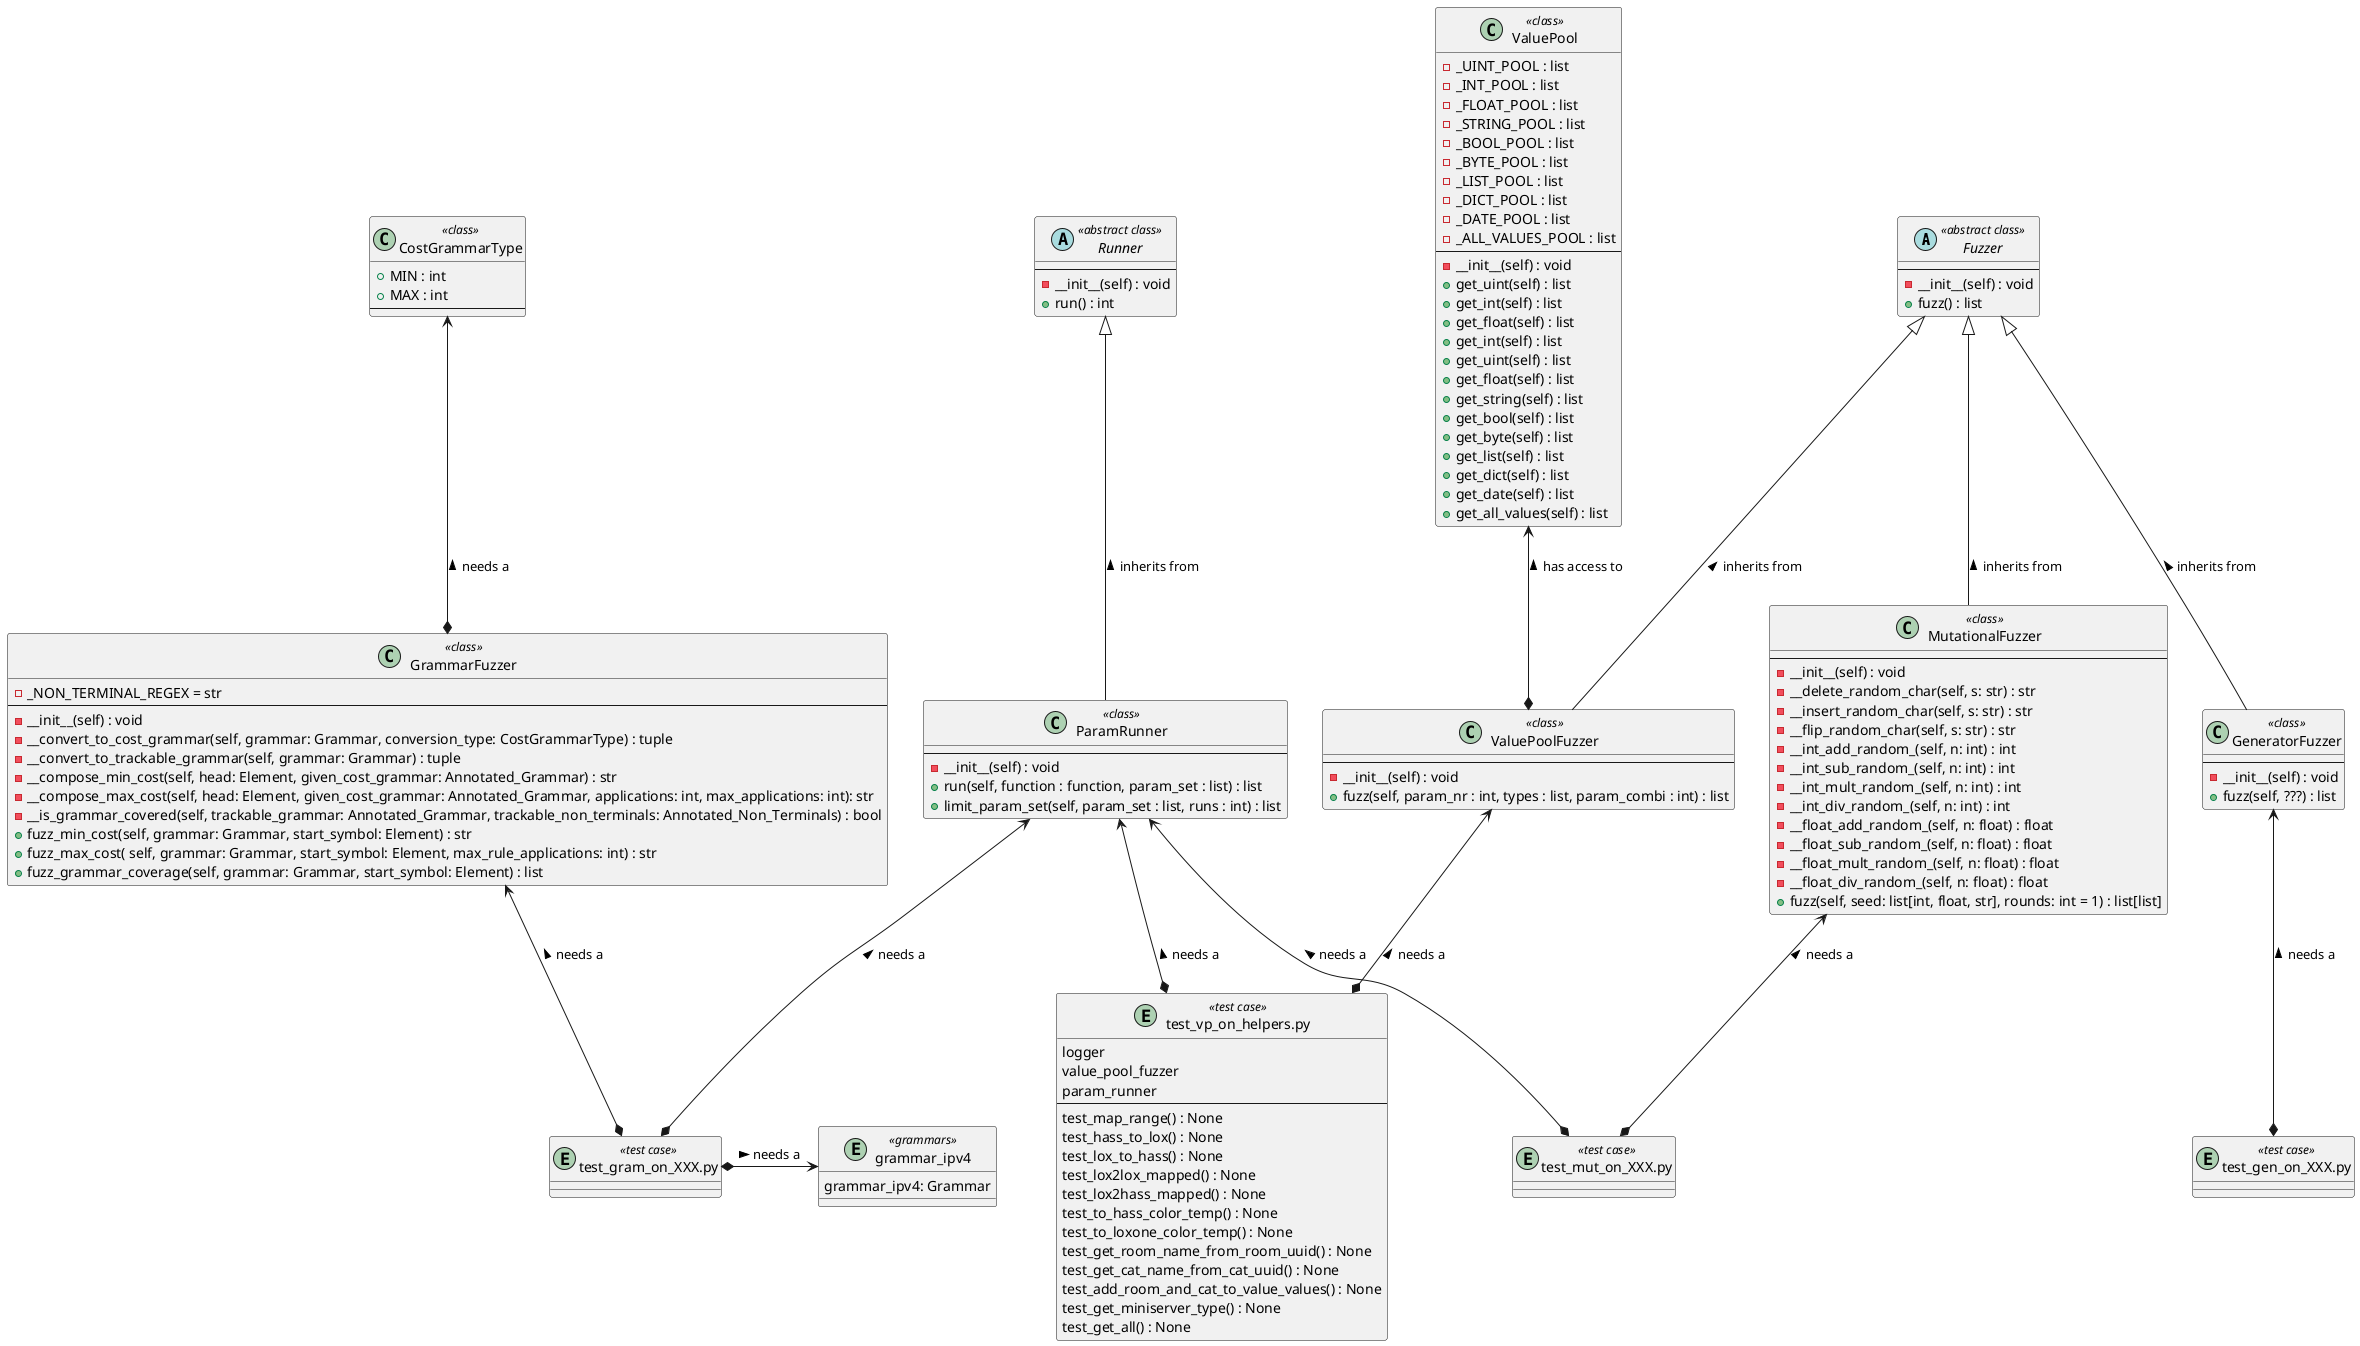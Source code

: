 @startuml fuzzer_overview
allow_mixing
'''''''''''''''''''''''''''''''''''''''
'Fuzzer''''''''''''''''''''''''''''''''
'''''''''''''''''''''''''''''''''''''''
abstract class "Fuzzer" as fuzzer << abstract class >> {
    --
    - __init__(self) : void
    + fuzz() : list
}
'''''''''''''''''''''''''''''''''''''''
class "ValuePoolFuzzer" as VPFuzzer << class >> {
    --
    - __init__(self) : void
    + fuzz(self, param_nr : int, types : list, param_combi : int) : list
}
class "ValuePool" as VPool << class >> {
    - _UINT_POOL : list
    - _INT_POOL : list
    - _FLOAT_POOL : list
    - _STRING_POOL : list
    - _BOOL_POOL : list
    - _BYTE_POOL : list
    - _LIST_POOL : list
    - _DICT_POOL : list
    - _DATE_POOL : list
    - _ALL_VALUES_POOL : list
    --
    - __init__(self) : void
    + get_uint(self) : list
    + get_int(self) : list
    + get_float(self) : list
    + get_int(self) : list
    + get_uint(self) : list
    + get_float(self) : list
    + get_string(self) : list
    + get_bool(self) : list
    + get_byte(self) : list
    + get_list(self) : list
    + get_dict(self) : list
    + get_date(self) : list
    + get_all_values(self) : list
}
'''''''''''''''''''''''''''''''''''''''
class "GeneratorFuzzer" as GFuzzer << class >> {
    --
    - __init__(self) : void
    + fuzz(self, ???) : list
}
'''''''''''''''''''''''''''''''''''''''
class "CostGrammarType" as CGType << class >> {
    + MIN : int
    + MAX : int
    --
}
class "GrammarFuzzer" as GrFuzzer << class >> {
    - _NON_TERMINAL_REGEX = str
    --
    - __init__(self) : void
    - __convert_to_cost_grammar(self, grammar: Grammar, conversion_type: CostGrammarType) : tuple
    - __convert_to_trackable_grammar(self, grammar: Grammar) : tuple
    - __compose_min_cost(self, head: Element, given_cost_grammar: Annotated_Grammar) : str
    - __compose_max_cost(self, head: Element, given_cost_grammar: Annotated_Grammar, applications: int, max_applications: int): str
    - __is_grammar_covered(self, trackable_grammar: Annotated_Grammar, trackable_non_terminals: Annotated_Non_Terminals) : bool
    + fuzz_min_cost(self, grammar: Grammar, start_symbol: Element) : str
    + fuzz_max_cost( self, grammar: Grammar, start_symbol: Element, max_rule_applications: int) : str
    + fuzz_grammar_coverage(self, grammar: Grammar, start_symbol: Element) : list
}
entity "grammar_ipv4" as ipv4 << grammars >> {
    grammar_ipv4: Grammar
}
'''''''''''''''''''''''''''''''''''''''
class "MutationalFuzzer" as MFuzzer << class >> {
    --
    - __init__(self) : void
    - __delete_random_char(self, s: str) : str
    - __insert_random_char(self, s: str) : str
    - __flip_random_char(self, s: str) : str
    - __int_add_random_(self, n: int) : int
    - __int_sub_random_(self, n: int) : int
    - __int_mult_random_(self, n: int) : int
    - __int_div_random_(self, n: int) : int
    - __float_add_random_(self, n: float) : float
    - __float_sub_random_(self, n: float) : float
    - __float_mult_random_(self, n: float) : float
    - __float_div_random_(self, n: float) : float
    + fuzz(self, seed: list[int, float, str], rounds: int = 1) : list[list]
}
'''''''''''''''''''''''''''''''''''''''
'Runner''''''''''''''''''''''''''''''''
'''''''''''''''''''''''''''''''''''''''
abstract class "Runner" as runner << abstract class >> {
    --
    - __init__(self) : void
    + run() : int
}
'''''''''''''''''''''''''''''''''''''''
class "ParamRunner" as PRunner << class >> {
    --
    - __init__(self) : void
    + run(self, function : function, param_set : list) : list
    + limit_param_set(self, param_set : list, runs : int) : list
}
'''''''''''''''''''''''''''''''''''''''
'Testcases'''''''''''''''''''''''''''''
'''''''''''''''''''''''''''''''''''''''
entity  "test_vp_on_helpers.py" as test_VP_H << test case >>{
    logger
    value_pool_fuzzer
    param_runner
    --
    test_map_range() : None
    test_hass_to_lox() : None
    test_lox_to_hass() : None
    test_lox2lox_mapped() : None
    test_lox2hass_mapped() : None
    test_to_hass_color_temp() : None
    test_to_loxone_color_temp() : None
    test_get_room_name_from_room_uuid() : None
    test_get_cat_name_from_cat_uuid() : None
    test_add_room_and_cat_to_value_values() : None
    test_get_miniserver_type() : None
    test_get_all() : None
}
'''''''''''''''''''''''''''''''''''''''
entity  "test_gen_on_XXX.py" as test_GEN << test case >>{

}
'''''''''''''''''''''''''''''''''''''''
entity  "test_gram_on_XXX.py" as test_GRA << test case >>{

}
'''''''''''''''''''''''''''''''''''''''
entity  "test_mut_on_XXX.py" as test_MUT << test case >>{

}
'''''''''''''''''''''''''''''''''''''''
'Fuzzer''''''''''''''''''''''''''''''''
'''''''''''''''''''''''''''''''''''''''
fuzzer <|-- VPFuzzer : inherits from <
VPool <--* VPFuzzer: has access to <
'fuzzer <|-- GrFuzzer : inherits from <
fuzzer <|-- GFuzzer : inherits from <
fuzzer <|-- MFuzzer : inherits from <
'''''''''''''''''''''''''''''''''''''''
'Runner''''''''''''''''''''''''''''''''
'''''''''''''''''''''''''''''''''''''''
runner <|-- PRunner : inherits from <
'''''''''''''''''''''''''''''''''''''''
'Testcases'''''''''''''''''''''''''''''
'''''''''''''''''''''''''''''''''''''''
VPFuzzer <--* test_VP_H : needs a <
PRunner <--* test_VP_H : needs a <
'''''''''''''''''''''''''''''''''''''''
CGType <--* GrFuzzer : needs a <
GrFuzzer <--* test_GRA : needs a <
PRunner <--* test_GRA : needs a <
test_GRA *-> ipv4: needs a >
'''''''''''''''''''''''''''''''''''''''
GFuzzer <--* test_GEN : needs a <
'''''''''''''''''''''''''''''''''''''''
MFuzzer <--* test_MUT : needs a <
PRunner <--* test_MUT : needs a <
@enduml